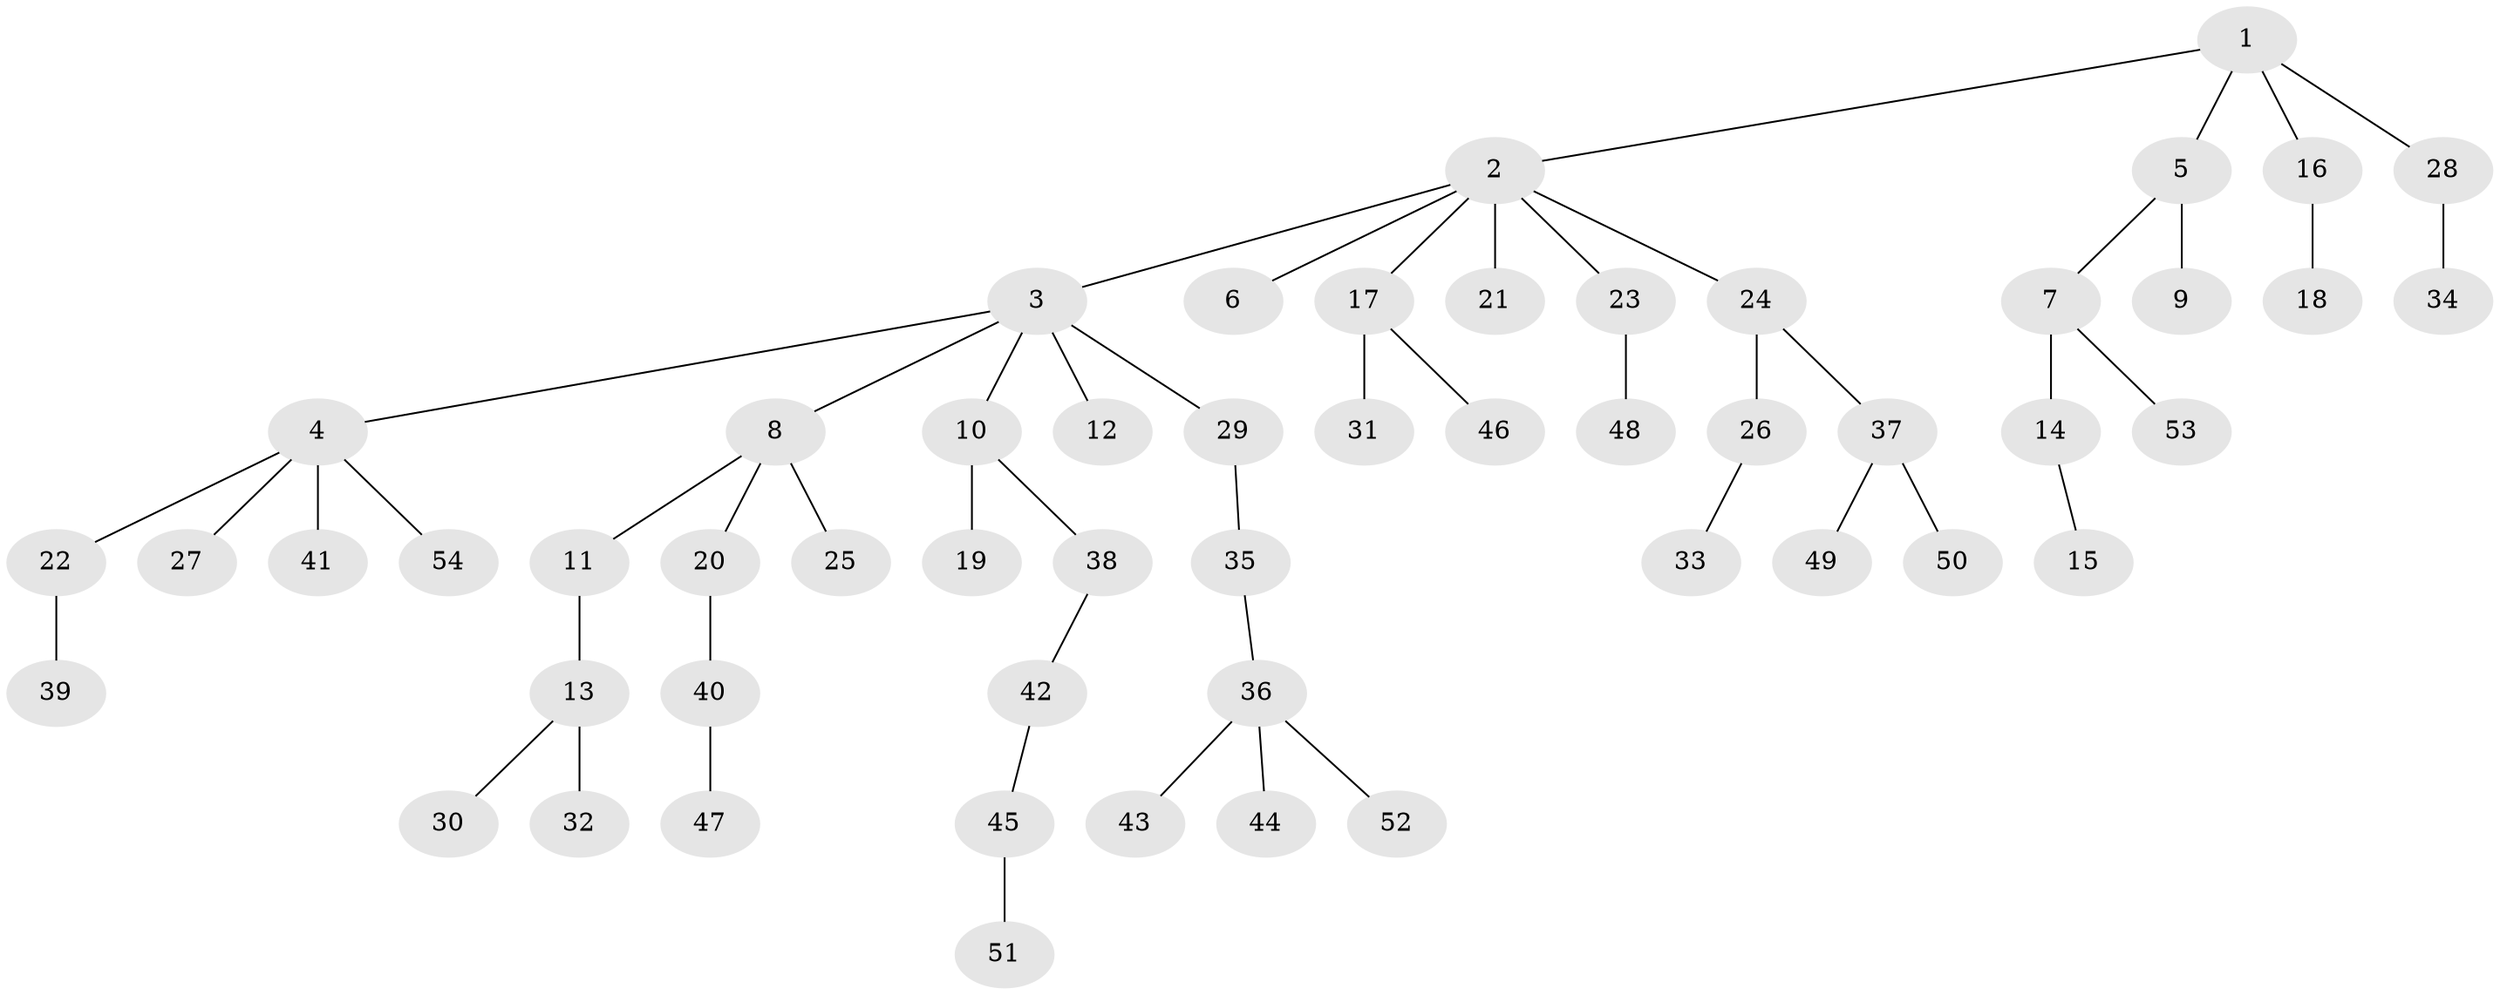 // coarse degree distribution, {4: 0.05263157894736842, 6: 0.02631578947368421, 2: 0.2894736842105263, 5: 0.02631578947368421, 3: 0.13157894736842105, 1: 0.47368421052631576}
// Generated by graph-tools (version 1.1) at 2025/37/03/04/25 23:37:24]
// undirected, 54 vertices, 53 edges
graph export_dot {
  node [color=gray90,style=filled];
  1;
  2;
  3;
  4;
  5;
  6;
  7;
  8;
  9;
  10;
  11;
  12;
  13;
  14;
  15;
  16;
  17;
  18;
  19;
  20;
  21;
  22;
  23;
  24;
  25;
  26;
  27;
  28;
  29;
  30;
  31;
  32;
  33;
  34;
  35;
  36;
  37;
  38;
  39;
  40;
  41;
  42;
  43;
  44;
  45;
  46;
  47;
  48;
  49;
  50;
  51;
  52;
  53;
  54;
  1 -- 2;
  1 -- 5;
  1 -- 16;
  1 -- 28;
  2 -- 3;
  2 -- 6;
  2 -- 17;
  2 -- 21;
  2 -- 23;
  2 -- 24;
  3 -- 4;
  3 -- 8;
  3 -- 10;
  3 -- 12;
  3 -- 29;
  4 -- 22;
  4 -- 27;
  4 -- 41;
  4 -- 54;
  5 -- 7;
  5 -- 9;
  7 -- 14;
  7 -- 53;
  8 -- 11;
  8 -- 20;
  8 -- 25;
  10 -- 19;
  10 -- 38;
  11 -- 13;
  13 -- 30;
  13 -- 32;
  14 -- 15;
  16 -- 18;
  17 -- 31;
  17 -- 46;
  20 -- 40;
  22 -- 39;
  23 -- 48;
  24 -- 26;
  24 -- 37;
  26 -- 33;
  28 -- 34;
  29 -- 35;
  35 -- 36;
  36 -- 43;
  36 -- 44;
  36 -- 52;
  37 -- 49;
  37 -- 50;
  38 -- 42;
  40 -- 47;
  42 -- 45;
  45 -- 51;
}
